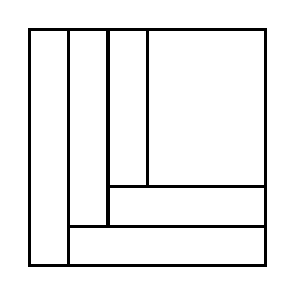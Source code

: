 \begin{tikzpicture}[very thick, scale=.5]
    \draw (0,0) rectangle (1,6);
    \draw (1,1) rectangle (2,6);
    \draw (2,2) rectangle (3,6);
    \draw (3,2) rectangle (6,6);
    \draw (2,1) rectangle (6,2);
    \draw (1,0) rectangle (6,1);
\end{tikzpicture}
